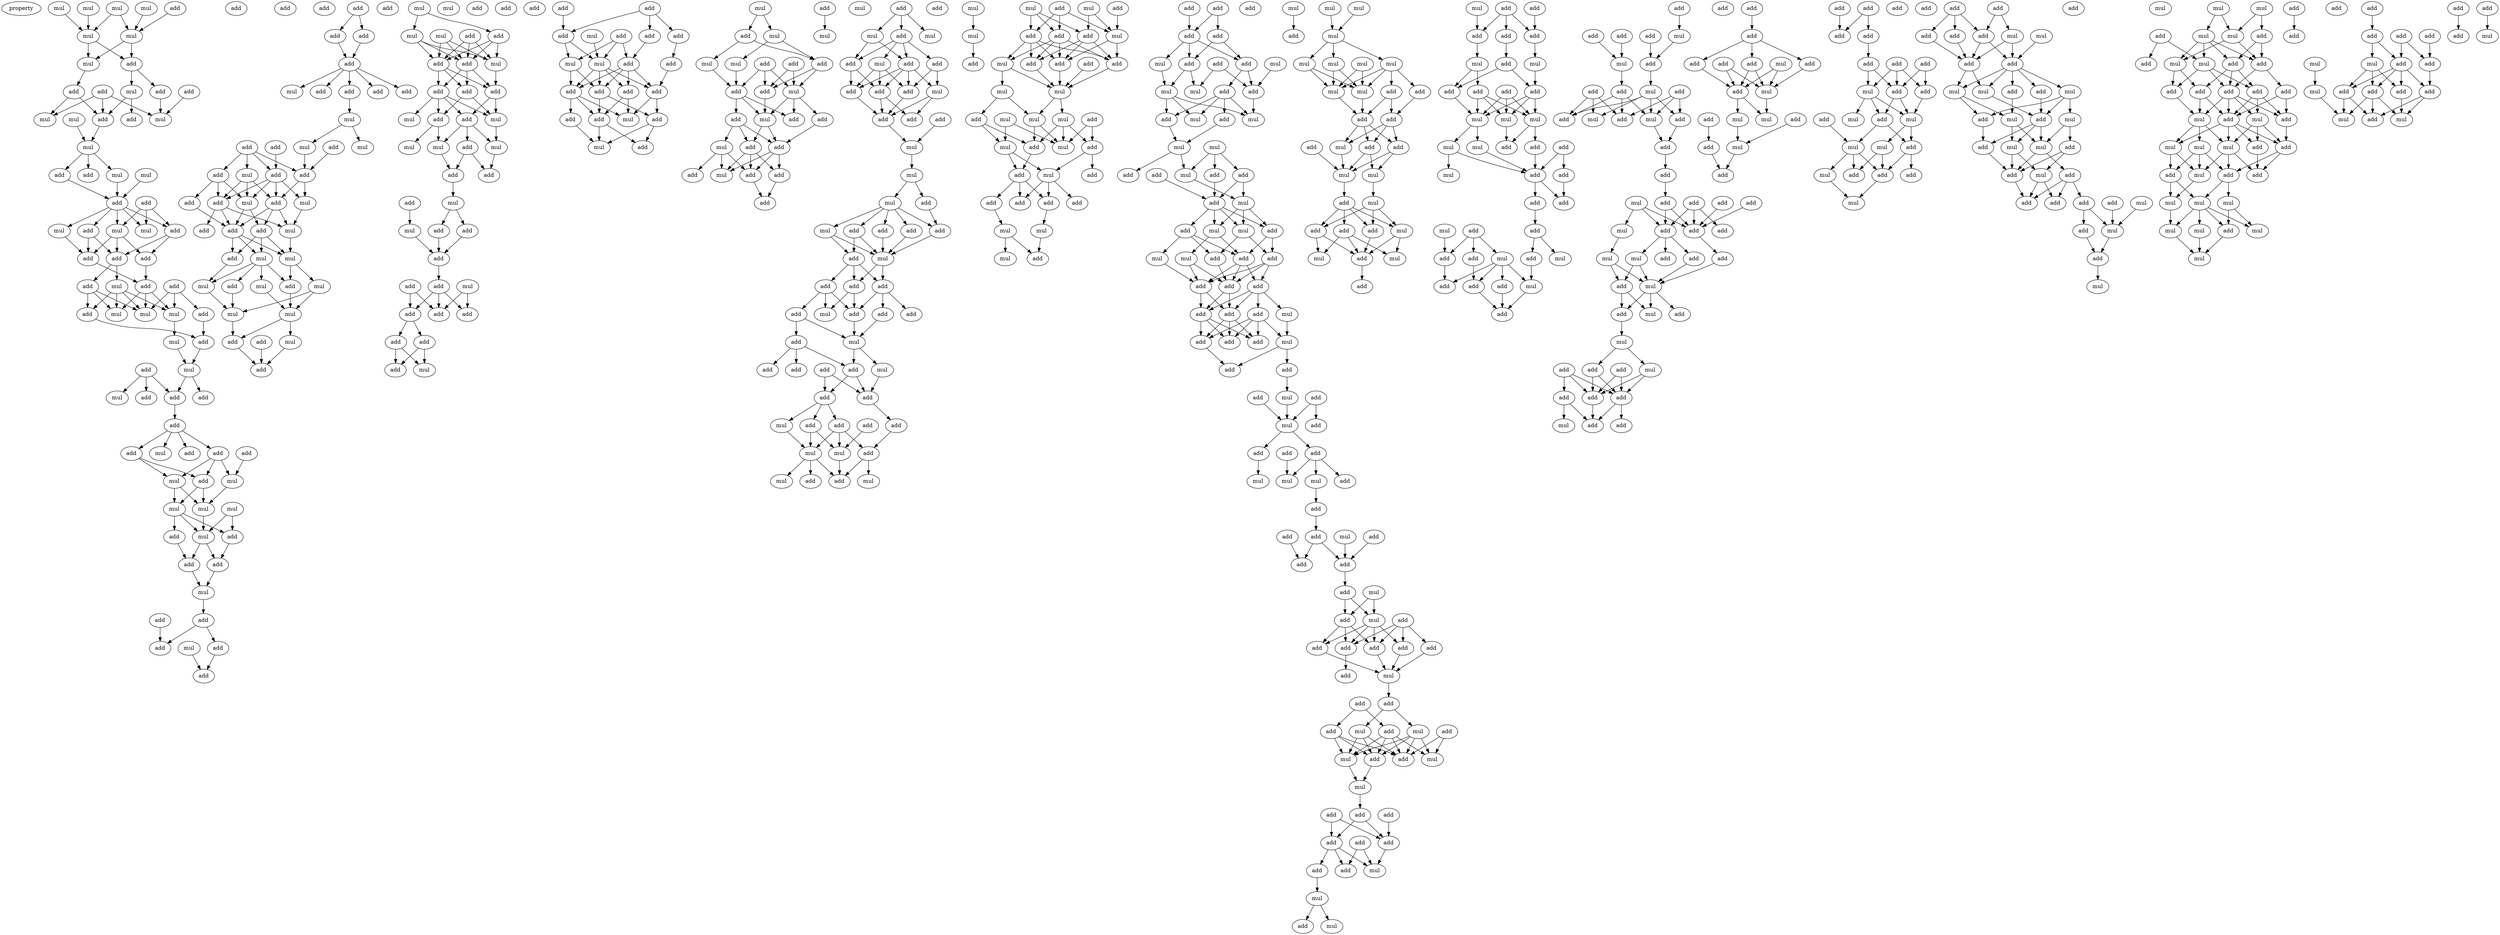 digraph {
    node [fontcolor=black]
    property [mul=2,lf=1.4]
    0 [ label = add ];
    1 [ label = mul ];
    2 [ label = mul ];
    3 [ label = mul ];
    4 [ label = mul ];
    5 [ label = mul ];
    6 [ label = mul ];
    7 [ label = mul ];
    8 [ label = add ];
    9 [ label = add ];
    10 [ label = mul ];
    11 [ label = add ];
    12 [ label = add ];
    13 [ label = add ];
    14 [ label = mul ];
    15 [ label = mul ];
    16 [ label = add ];
    17 [ label = add ];
    18 [ label = mul ];
    19 [ label = mul ];
    20 [ label = add ];
    21 [ label = add ];
    22 [ label = mul ];
    23 [ label = mul ];
    24 [ label = add ];
    25 [ label = add ];
    26 [ label = mul ];
    27 [ label = mul ];
    28 [ label = add ];
    29 [ label = add ];
    30 [ label = mul ];
    31 [ label = add ];
    32 [ label = add ];
    33 [ label = add ];
    34 [ label = add ];
    35 [ label = mul ];
    36 [ label = add ];
    37 [ label = add ];
    38 [ label = add ];
    39 [ label = mul ];
    40 [ label = add ];
    41 [ label = mul ];
    42 [ label = mul ];
    43 [ label = mul ];
    44 [ label = add ];
    45 [ label = add ];
    46 [ label = mul ];
    47 [ label = mul ];
    48 [ label = add ];
    49 [ label = add ];
    50 [ label = add ];
    51 [ label = add ];
    52 [ label = add ];
    53 [ label = mul ];
    54 [ label = add ];
    55 [ label = add ];
    56 [ label = add ];
    57 [ label = add ];
    58 [ label = add ];
    59 [ label = mul ];
    60 [ label = mul ];
    61 [ label = mul ];
    62 [ label = mul ];
    63 [ label = mul ];
    64 [ label = add ];
    65 [ label = mul ];
    66 [ label = add ];
    67 [ label = add ];
    68 [ label = add ];
    69 [ label = add ];
    70 [ label = mul ];
    71 [ label = add ];
    72 [ label = add ];
    73 [ label = add ];
    74 [ label = add ];
    75 [ label = mul ];
    76 [ label = add ];
    77 [ label = add ];
    78 [ label = add ];
    79 [ label = add ];
    80 [ label = add ];
    81 [ label = add ];
    82 [ label = add ];
    83 [ label = mul ];
    84 [ label = add ];
    85 [ label = add ];
    86 [ label = add ];
    87 [ label = add ];
    88 [ label = mul ];
    89 [ label = add ];
    90 [ label = add ];
    91 [ label = mul ];
    92 [ label = mul ];
    93 [ label = add ];
    94 [ label = mul ];
    95 [ label = add ];
    96 [ label = add ];
    97 [ label = add ];
    98 [ label = add ];
    99 [ label = mul ];
    100 [ label = add ];
    101 [ label = mul ];
    102 [ label = add ];
    103 [ label = add ];
    104 [ label = add ];
    105 [ label = mul ];
    106 [ label = add ];
    107 [ label = add ];
    108 [ label = mul ];
    109 [ label = mul ];
    110 [ label = mul ];
    111 [ label = add ];
    112 [ label = mul ];
    113 [ label = mul ];
    114 [ label = add ];
    115 [ label = mul ];
    116 [ label = mul ];
    117 [ label = add ];
    118 [ label = add ];
    119 [ label = mul ];
    120 [ label = add ];
    121 [ label = mul ];
    122 [ label = add ];
    123 [ label = add ];
    124 [ label = mul ];
    125 [ label = mul ];
    126 [ label = mul ];
    127 [ label = add ];
    128 [ label = add ];
    129 [ label = mul ];
    130 [ label = add ];
    131 [ label = add ];
    132 [ label = add ];
    133 [ label = add ];
    134 [ label = mul ];
    135 [ label = mul ];
    136 [ label = add ];
    137 [ label = mul ];
    138 [ label = mul ];
    139 [ label = add ];
    140 [ label = mul ];
    141 [ label = add ];
    142 [ label = add ];
    143 [ label = add ];
    144 [ label = mul ];
    145 [ label = add ];
    146 [ label = mul ];
    147 [ label = add ];
    148 [ label = add ];
    149 [ label = add ];
    150 [ label = add ];
    151 [ label = add ];
    152 [ label = mul ];
    153 [ label = add ];
    154 [ label = add ];
    155 [ label = add ];
    156 [ label = add ];
    157 [ label = add ];
    158 [ label = add ];
    159 [ label = add ];
    160 [ label = add ];
    161 [ label = mul ];
    162 [ label = add ];
    163 [ label = add ];
    164 [ label = mul ];
    165 [ label = add ];
    166 [ label = add ];
    167 [ label = add ];
    168 [ label = add ];
    169 [ label = add ];
    170 [ label = add ];
    171 [ label = mul ];
    172 [ label = mul ];
    173 [ label = add ];
    174 [ label = add ];
    175 [ label = add ];
    176 [ label = add ];
    177 [ label = add ];
    178 [ label = add ];
    179 [ label = add ];
    180 [ label = mul ];
    181 [ label = mul ];
    182 [ label = add ];
    183 [ label = mul ];
    184 [ label = add ];
    185 [ label = mul ];
    186 [ label = add ];
    187 [ label = add ];
    188 [ label = mul ];
    189 [ label = add ];
    190 [ label = mul ];
    191 [ label = add ];
    192 [ label = add ];
    193 [ label = mul ];
    194 [ label = add ];
    195 [ label = add ];
    196 [ label = mul ];
    197 [ label = add ];
    198 [ label = add ];
    199 [ label = mul ];
    200 [ label = add ];
    201 [ label = mul ];
    202 [ label = add ];
    203 [ label = add ];
    204 [ label = add ];
    205 [ label = add ];
    206 [ label = add ];
    207 [ label = mul ];
    208 [ label = mul ];
    209 [ label = add ];
    210 [ label = add ];
    211 [ label = mul ];
    212 [ label = mul ];
    213 [ label = add ];
    214 [ label = mul ];
    215 [ label = add ];
    216 [ label = add ];
    217 [ label = mul ];
    218 [ label = add ];
    219 [ label = add ];
    220 [ label = add ];
    221 [ label = add ];
    222 [ label = add ];
    223 [ label = add ];
    224 [ label = mul ];
    225 [ label = mul ];
    226 [ label = add ];
    227 [ label = add ];
    228 [ label = mul ];
    229 [ label = add ];
    230 [ label = mul ];
    231 [ label = add ];
    232 [ label = add ];
    233 [ label = add ];
    234 [ label = mul ];
    235 [ label = add ];
    236 [ label = add ];
    237 [ label = add ];
    238 [ label = add ];
    239 [ label = mul ];
    240 [ label = add ];
    241 [ label = add ];
    242 [ label = add ];
    243 [ label = add ];
    244 [ label = add ];
    245 [ label = mul ];
    246 [ label = add ];
    247 [ label = add ];
    248 [ label = add ];
    249 [ label = mul ];
    250 [ label = add ];
    251 [ label = add ];
    252 [ label = add ];
    253 [ label = add ];
    254 [ label = mul ];
    255 [ label = add ];
    256 [ label = add ];
    257 [ label = add ];
    258 [ label = add ];
    259 [ label = mul ];
    260 [ label = mul ];
    261 [ label = add ];
    262 [ label = mul ];
    263 [ label = mul ];
    264 [ label = add ];
    265 [ label = mul ];
    266 [ label = mul ];
    267 [ label = add ];
    268 [ label = mul ];
    269 [ label = mul ];
    270 [ label = add ];
    271 [ label = add ];
    272 [ label = add ];
    273 [ label = mul ];
    274 [ label = add ];
    275 [ label = add ];
    276 [ label = add ];
    277 [ label = add ];
    278 [ label = mul ];
    279 [ label = add ];
    280 [ label = add ];
    281 [ label = mul ];
    282 [ label = mul ];
    283 [ label = mul ];
    284 [ label = add ];
    285 [ label = mul ];
    286 [ label = mul ];
    287 [ label = add ];
    288 [ label = mul ];
    289 [ label = add ];
    290 [ label = add ];
    291 [ label = mul ];
    292 [ label = add ];
    293 [ label = mul ];
    294 [ label = add ];
    295 [ label = add ];
    296 [ label = add ];
    297 [ label = add ];
    298 [ label = add ];
    299 [ label = mul ];
    300 [ label = mul ];
    301 [ label = add ];
    302 [ label = add ];
    303 [ label = mul ];
    304 [ label = add ];
    305 [ label = add ];
    306 [ label = add ];
    307 [ label = mul ];
    308 [ label = mul ];
    309 [ label = add ];
    310 [ label = add ];
    311 [ label = add ];
    312 [ label = add ];
    313 [ label = add ];
    314 [ label = mul ];
    315 [ label = mul ];
    316 [ label = mul ];
    317 [ label = add ];
    318 [ label = add ];
    319 [ label = mul ];
    320 [ label = mul ];
    321 [ label = mul ];
    322 [ label = add ];
    323 [ label = add ];
    324 [ label = add ];
    325 [ label = add ];
    326 [ label = mul ];
    327 [ label = add ];
    328 [ label = mul ];
    329 [ label = add ];
    330 [ label = mul ];
    331 [ label = mul ];
    332 [ label = add ];
    333 [ label = mul ];
    334 [ label = add ];
    335 [ label = add ];
    336 [ label = add ];
    337 [ label = mul ];
    338 [ label = add ];
    339 [ label = add ];
    340 [ label = add ];
    341 [ label = add ];
    342 [ label = add ];
    343 [ label = add ];
    344 [ label = mul ];
    345 [ label = mul ];
    346 [ label = add ];
    347 [ label = add ];
    348 [ label = add ];
    349 [ label = add ];
    350 [ label = add ];
    351 [ label = add ];
    352 [ label = mul ];
    353 [ label = add ];
    354 [ label = add ];
    355 [ label = mul ];
    356 [ label = add ];
    357 [ label = add ];
    358 [ label = add ];
    359 [ label = mul ];
    360 [ label = mul ];
    361 [ label = mul ];
    362 [ label = add ];
    363 [ label = add ];
    364 [ label = add ];
    365 [ label = mul ];
    366 [ label = add ];
    367 [ label = add ];
    368 [ label = add ];
    369 [ label = add ];
    370 [ label = add ];
    371 [ label = mul ];
    372 [ label = add ];
    373 [ label = add ];
    374 [ label = mul ];
    375 [ label = add ];
    376 [ label = add ];
    377 [ label = add ];
    378 [ label = add ];
    379 [ label = add ];
    380 [ label = add ];
    381 [ label = mul ];
    382 [ label = add ];
    383 [ label = add ];
    384 [ label = add ];
    385 [ label = add ];
    386 [ label = add ];
    387 [ label = add ];
    388 [ label = mul ];
    389 [ label = mul ];
    390 [ label = mul ];
    391 [ label = mul ];
    392 [ label = add ];
    393 [ label = add ];
    394 [ label = mul ];
    395 [ label = add ];
    396 [ label = add ];
    397 [ label = add ];
    398 [ label = add ];
    399 [ label = add ];
    400 [ label = add ];
    401 [ label = mul ];
    402 [ label = add ];
    403 [ label = add ];
    404 [ label = mul ];
    405 [ label = add ];
    406 [ label = mul ];
    407 [ label = mul ];
    408 [ label = add ];
    409 [ label = mul ];
    410 [ label = mul ];
    411 [ label = mul ];
    412 [ label = mul ];
    413 [ label = mul ];
    414 [ label = mul ];
    415 [ label = mul ];
    416 [ label = mul ];
    417 [ label = mul ];
    418 [ label = add ];
    419 [ label = add ];
    420 [ label = add ];
    421 [ label = add ];
    422 [ label = add ];
    423 [ label = add ];
    424 [ label = add ];
    425 [ label = mul ];
    426 [ label = mul ];
    427 [ label = mul ];
    428 [ label = mul ];
    429 [ label = add ];
    430 [ label = add ];
    431 [ label = mul ];
    432 [ label = add ];
    433 [ label = add ];
    434 [ label = mul ];
    435 [ label = add ];
    436 [ label = mul ];
    437 [ label = add ];
    438 [ label = add ];
    439 [ label = add ];
    440 [ label = mul ];
    441 [ label = add ];
    442 [ label = add ];
    443 [ label = add ];
    444 [ label = mul ];
    445 [ label = mul ];
    446 [ label = add ];
    447 [ label = add ];
    448 [ label = add ];
    449 [ label = add ];
    450 [ label = add ];
    451 [ label = mul ];
    452 [ label = mul ];
    453 [ label = mul ];
    454 [ label = add ];
    455 [ label = add ];
    456 [ label = add ];
    457 [ label = mul ];
    458 [ label = mul ];
    459 [ label = add ];
    460 [ label = mul ];
    461 [ label = add ];
    462 [ label = add ];
    463 [ label = add ];
    464 [ label = add ];
    465 [ label = add ];
    466 [ label = mul ];
    467 [ label = add ];
    468 [ label = add ];
    469 [ label = mul ];
    470 [ label = mul ];
    471 [ label = add ];
    472 [ label = add ];
    473 [ label = add ];
    474 [ label = add ];
    475 [ label = mul ];
    476 [ label = add ];
    477 [ label = add ];
    478 [ label = add ];
    479 [ label = add ];
    480 [ label = add ];
    481 [ label = mul ];
    482 [ label = add ];
    483 [ label = add ];
    484 [ label = mul ];
    485 [ label = add ];
    486 [ label = add ];
    487 [ label = add ];
    488 [ label = mul ];
    489 [ label = add ];
    490 [ label = add ];
    491 [ label = add ];
    492 [ label = mul ];
    493 [ label = mul ];
    494 [ label = add ];
    495 [ label = add ];
    496 [ label = add ];
    497 [ label = add ];
    498 [ label = mul ];
    499 [ label = add ];
    500 [ label = add ];
    501 [ label = add ];
    502 [ label = mul ];
    503 [ label = add ];
    504 [ label = add ];
    505 [ label = add ];
    506 [ label = mul ];
    507 [ label = add ];
    508 [ label = add ];
    509 [ label = mul ];
    510 [ label = mul ];
    511 [ label = add ];
    512 [ label = add ];
    513 [ label = mul ];
    514 [ label = add ];
    515 [ label = mul ];
    516 [ label = add ];
    517 [ label = add ];
    518 [ label = add ];
    519 [ label = mul ];
    520 [ label = add ];
    521 [ label = add ];
    522 [ label = add ];
    523 [ label = add ];
    524 [ label = add ];
    525 [ label = mul ];
    526 [ label = add ];
    527 [ label = add ];
    528 [ label = mul ];
    529 [ label = add ];
    530 [ label = add ];
    531 [ label = add ];
    532 [ label = add ];
    533 [ label = mul ];
    534 [ label = add ];
    535 [ label = mul ];
    536 [ label = mul ];
    537 [ label = add ];
    538 [ label = add ];
    539 [ label = add ];
    540 [ label = mul ];
    541 [ label = add ];
    542 [ label = add ];
    543 [ label = add ];
    544 [ label = add ];
    545 [ label = add ];
    546 [ label = add ];
    547 [ label = add ];
    548 [ label = add ];
    549 [ label = add ];
    550 [ label = mul ];
    551 [ label = add ];
    552 [ label = mul ];
    553 [ label = mul ];
    554 [ label = add ];
    555 [ label = add ];
    556 [ label = add ];
    557 [ label = mul ];
    558 [ label = mul ];
    559 [ label = add ];
    560 [ label = mul ];
    561 [ label = add ];
    562 [ label = add ];
    563 [ label = add ];
    564 [ label = mul ];
    565 [ label = add ];
    566 [ label = add ];
    567 [ label = add ];
    568 [ label = add ];
    569 [ label = mul ];
    570 [ label = mul ];
    571 [ label = add ];
    572 [ label = add ];
    573 [ label = add ];
    574 [ label = add ];
    575 [ label = mul ];
    576 [ label = add ];
    577 [ label = add ];
    578 [ label = mul ];
    579 [ label = mul ];
    580 [ label = add ];
    581 [ label = mul ];
    582 [ label = add ];
    583 [ label = mul ];
    584 [ label = add ];
    585 [ label = add ];
    586 [ label = mul ];
    587 [ label = mul ];
    588 [ label = add ];
    589 [ label = add ];
    590 [ label = mul ];
    591 [ label = add ];
    592 [ label = add ];
    593 [ label = add ];
    594 [ label = add ];
    595 [ label = mul ];
    596 [ label = add ];
    597 [ label = mul ];
    598 [ label = add ];
    599 [ label = mul ];
    600 [ label = add ];
    601 [ label = mul ];
    602 [ label = mul ];
    603 [ label = mul ];
    604 [ label = add ];
    605 [ label = mul ];
    606 [ label = mul ];
    607 [ label = add ];
    608 [ label = mul ];
    609 [ label = add ];
    610 [ label = add ];
    611 [ label = add ];
    612 [ label = mul ];
    613 [ label = add ];
    614 [ label = add ];
    615 [ label = add ];
    616 [ label = add ];
    617 [ label = add ];
    618 [ label = mul ];
    619 [ label = add ];
    620 [ label = add ];
    621 [ label = mul ];
    622 [ label = mul ];
    623 [ label = add ];
    624 [ label = mul ];
    625 [ label = add ];
    626 [ label = mul ];
    627 [ label = mul ];
    628 [ label = add ];
    629 [ label = add ];
    630 [ label = add ];
    631 [ label = mul ];
    632 [ label = mul ];
    633 [ label = mul ];
    634 [ label = add ];
    635 [ label = mul ];
    636 [ label = mul ];
    637 [ label = mul ];
    638 [ label = mul ];
    639 [ label = add ];
    640 [ label = add ];
    641 [ label = add ];
    642 [ label = add ];
    643 [ label = add ];
    644 [ label = add ];
    645 [ label = add ];
    646 [ label = mul ];
    647 [ label = add ];
    648 [ label = add ];
    649 [ label = mul ];
    650 [ label = add ];
    651 [ label = add ];
    652 [ label = mul ];
    653 [ label = add ];
    654 [ label = add ];
    655 [ label = add ];
    656 [ label = mul ];
    657 [ label = add ];
    658 [ label = mul ];
    659 [ label = add ];
    660 [ label = add ];
    661 [ label = mul ];
    0 -> 6 [ name = 0 ];
    1 -> 5 [ name = 1 ];
    1 -> 6 [ name = 2 ];
    2 -> 5 [ name = 3 ];
    3 -> 6 [ name = 4 ];
    4 -> 5 [ name = 5 ];
    5 -> 7 [ name = 6 ];
    5 -> 8 [ name = 7 ];
    6 -> 7 [ name = 8 ];
    6 -> 8 [ name = 9 ];
    7 -> 11 [ name = 10 ];
    8 -> 9 [ name = 11 ];
    8 -> 10 [ name = 12 ];
    9 -> 14 [ name = 13 ];
    10 -> 16 [ name = 14 ];
    10 -> 17 [ name = 15 ];
    11 -> 15 [ name = 16 ];
    11 -> 17 [ name = 17 ];
    12 -> 14 [ name = 18 ];
    12 -> 15 [ name = 19 ];
    12 -> 17 [ name = 20 ];
    13 -> 14 [ name = 21 ];
    17 -> 19 [ name = 22 ];
    18 -> 19 [ name = 23 ];
    19 -> 20 [ name = 24 ];
    19 -> 21 [ name = 25 ];
    19 -> 23 [ name = 26 ];
    21 -> 24 [ name = 27 ];
    22 -> 24 [ name = 28 ];
    23 -> 24 [ name = 29 ];
    24 -> 26 [ name = 30 ];
    24 -> 27 [ name = 31 ];
    24 -> 28 [ name = 32 ];
    24 -> 29 [ name = 33 ];
    24 -> 30 [ name = 34 ];
    25 -> 26 [ name = 35 ];
    25 -> 27 [ name = 36 ];
    25 -> 28 [ name = 37 ];
    27 -> 31 [ name = 38 ];
    27 -> 32 [ name = 39 ];
    27 -> 33 [ name = 40 ];
    28 -> 31 [ name = 41 ];
    28 -> 32 [ name = 42 ];
    29 -> 32 [ name = 43 ];
    29 -> 33 [ name = 44 ];
    30 -> 33 [ name = 45 ];
    31 -> 34 [ name = 46 ];
    32 -> 35 [ name = 47 ];
    32 -> 36 [ name = 48 ];
    33 -> 34 [ name = 49 ];
    34 -> 39 [ name = 50 ];
    34 -> 41 [ name = 51 ];
    34 -> 42 [ name = 52 ];
    35 -> 39 [ name = 53 ];
    35 -> 40 [ name = 54 ];
    35 -> 41 [ name = 55 ];
    35 -> 42 [ name = 56 ];
    36 -> 39 [ name = 57 ];
    36 -> 40 [ name = 58 ];
    36 -> 41 [ name = 59 ];
    37 -> 38 [ name = 60 ];
    37 -> 41 [ name = 61 ];
    37 -> 42 [ name = 62 ];
    38 -> 44 [ name = 63 ];
    40 -> 44 [ name = 64 ];
    42 -> 43 [ name = 65 ];
    43 -> 46 [ name = 66 ];
    44 -> 46 [ name = 67 ];
    45 -> 47 [ name = 68 ];
    45 -> 48 [ name = 69 ];
    45 -> 51 [ name = 70 ];
    46 -> 48 [ name = 71 ];
    46 -> 50 [ name = 72 ];
    48 -> 52 [ name = 73 ];
    52 -> 53 [ name = 74 ];
    52 -> 54 [ name = 75 ];
    52 -> 56 [ name = 76 ];
    52 -> 57 [ name = 77 ];
    55 -> 60 [ name = 78 ];
    56 -> 58 [ name = 79 ];
    56 -> 59 [ name = 80 ];
    56 -> 60 [ name = 81 ];
    57 -> 58 [ name = 82 ];
    57 -> 59 [ name = 83 ];
    58 -> 62 [ name = 84 ];
    58 -> 63 [ name = 85 ];
    59 -> 62 [ name = 86 ];
    59 -> 63 [ name = 87 ];
    60 -> 62 [ name = 88 ];
    61 -> 64 [ name = 89 ];
    61 -> 65 [ name = 90 ];
    62 -> 65 [ name = 91 ];
    63 -> 64 [ name = 92 ];
    63 -> 65 [ name = 93 ];
    63 -> 66 [ name = 94 ];
    64 -> 69 [ name = 95 ];
    65 -> 67 [ name = 96 ];
    65 -> 69 [ name = 97 ];
    66 -> 67 [ name = 98 ];
    67 -> 70 [ name = 99 ];
    69 -> 70 [ name = 100 ];
    70 -> 72 [ name = 101 ];
    71 -> 73 [ name = 102 ];
    72 -> 73 [ name = 103 ];
    72 -> 74 [ name = 104 ];
    74 -> 77 [ name = 105 ];
    75 -> 77 [ name = 106 ];
    78 -> 79 [ name = 107 ];
    78 -> 80 [ name = 108 ];
    79 -> 82 [ name = 109 ];
    80 -> 82 [ name = 110 ];
    82 -> 83 [ name = 111 ];
    82 -> 84 [ name = 112 ];
    82 -> 85 [ name = 113 ];
    82 -> 86 [ name = 114 ];
    82 -> 87 [ name = 115 ];
    85 -> 88 [ name = 116 ];
    88 -> 91 [ name = 117 ];
    88 -> 92 [ name = 118 ];
    89 -> 97 [ name = 119 ];
    90 -> 94 [ name = 120 ];
    90 -> 95 [ name = 121 ];
    90 -> 96 [ name = 122 ];
    90 -> 97 [ name = 123 ];
    91 -> 96 [ name = 124 ];
    93 -> 96 [ name = 125 ];
    94 -> 98 [ name = 126 ];
    94 -> 101 [ name = 127 ];
    94 -> 102 [ name = 128 ];
    95 -> 100 [ name = 129 ];
    95 -> 101 [ name = 130 ];
    95 -> 102 [ name = 131 ];
    96 -> 98 [ name = 132 ];
    96 -> 99 [ name = 133 ];
    97 -> 98 [ name = 134 ];
    97 -> 99 [ name = 135 ];
    97 -> 101 [ name = 136 ];
    97 -> 102 [ name = 137 ];
    98 -> 104 [ name = 138 ];
    98 -> 105 [ name = 139 ];
    98 -> 106 [ name = 140 ];
    99 -> 105 [ name = 141 ];
    100 -> 104 [ name = 142 ];
    101 -> 104 [ name = 143 ];
    101 -> 106 [ name = 144 ];
    102 -> 103 [ name = 145 ];
    102 -> 104 [ name = 146 ];
    102 -> 105 [ name = 147 ];
    104 -> 107 [ name = 148 ];
    104 -> 108 [ name = 149 ];
    104 -> 109 [ name = 150 ];
    105 -> 108 [ name = 151 ];
    106 -> 107 [ name = 152 ];
    106 -> 108 [ name = 153 ];
    106 -> 109 [ name = 154 ];
    107 -> 110 [ name = 155 ];
    108 -> 113 [ name = 156 ];
    108 -> 114 [ name = 157 ];
    109 -> 110 [ name = 158 ];
    109 -> 111 [ name = 159 ];
    109 -> 112 [ name = 160 ];
    109 -> 114 [ name = 161 ];
    110 -> 116 [ name = 162 ];
    111 -> 116 [ name = 163 ];
    112 -> 115 [ name = 164 ];
    113 -> 115 [ name = 165 ];
    113 -> 116 [ name = 166 ];
    114 -> 115 [ name = 167 ];
    115 -> 117 [ name = 168 ];
    115 -> 119 [ name = 169 ];
    116 -> 117 [ name = 170 ];
    117 -> 120 [ name = 171 ];
    118 -> 120 [ name = 172 ];
    119 -> 120 [ name = 173 ];
    121 -> 123 [ name = 174 ];
    121 -> 125 [ name = 175 ];
    122 -> 127 [ name = 176 ];
    122 -> 128 [ name = 177 ];
    122 -> 129 [ name = 178 ];
    123 -> 127 [ name = 179 ];
    123 -> 128 [ name = 180 ];
    123 -> 129 [ name = 181 ];
    125 -> 127 [ name = 182 ];
    125 -> 128 [ name = 183 ];
    125 -> 129 [ name = 184 ];
    126 -> 127 [ name = 185 ];
    126 -> 128 [ name = 186 ];
    126 -> 129 [ name = 187 ];
    127 -> 130 [ name = 188 ];
    127 -> 131 [ name = 189 ];
    127 -> 132 [ name = 190 ];
    128 -> 130 [ name = 191 ];
    128 -> 131 [ name = 192 ];
    128 -> 132 [ name = 193 ];
    129 -> 132 [ name = 194 ];
    130 -> 133 [ name = 195 ];
    130 -> 134 [ name = 196 ];
    130 -> 135 [ name = 197 ];
    130 -> 136 [ name = 198 ];
    131 -> 133 [ name = 199 ];
    131 -> 135 [ name = 200 ];
    132 -> 135 [ name = 201 ];
    132 -> 136 [ name = 202 ];
    133 -> 137 [ name = 203 ];
    133 -> 138 [ name = 204 ];
    135 -> 140 [ name = 205 ];
    136 -> 137 [ name = 206 ];
    136 -> 139 [ name = 207 ];
    136 -> 140 [ name = 208 ];
    137 -> 142 [ name = 209 ];
    139 -> 141 [ name = 210 ];
    139 -> 142 [ name = 211 ];
    140 -> 141 [ name = 212 ];
    142 -> 144 [ name = 213 ];
    143 -> 146 [ name = 214 ];
    144 -> 147 [ name = 215 ];
    144 -> 148 [ name = 216 ];
    146 -> 149 [ name = 217 ];
    147 -> 149 [ name = 218 ];
    148 -> 149 [ name = 219 ];
    149 -> 153 [ name = 220 ];
    151 -> 154 [ name = 221 ];
    151 -> 155 [ name = 222 ];
    152 -> 154 [ name = 223 ];
    152 -> 156 [ name = 224 ];
    153 -> 154 [ name = 225 ];
    153 -> 155 [ name = 226 ];
    153 -> 156 [ name = 227 ];
    155 -> 157 [ name = 228 ];
    155 -> 158 [ name = 229 ];
    157 -> 159 [ name = 230 ];
    157 -> 161 [ name = 231 ];
    158 -> 159 [ name = 232 ];
    158 -> 161 [ name = 233 ];
    162 -> 168 [ name = 234 ];
    163 -> 165 [ name = 235 ];
    163 -> 167 [ name = 236 ];
    163 -> 168 [ name = 237 ];
    164 -> 172 [ name = 238 ];
    165 -> 170 [ name = 239 ];
    166 -> 170 [ name = 240 ];
    166 -> 171 [ name = 241 ];
    166 -> 172 [ name = 242 ];
    167 -> 169 [ name = 243 ];
    168 -> 171 [ name = 244 ];
    168 -> 172 [ name = 245 ];
    169 -> 174 [ name = 246 ];
    170 -> 173 [ name = 247 ];
    170 -> 174 [ name = 248 ];
    170 -> 175 [ name = 249 ];
    170 -> 176 [ name = 250 ];
    171 -> 173 [ name = 251 ];
    171 -> 175 [ name = 252 ];
    172 -> 173 [ name = 253 ];
    172 -> 174 [ name = 254 ];
    172 -> 175 [ name = 255 ];
    172 -> 176 [ name = 256 ];
    173 -> 178 [ name = 257 ];
    173 -> 179 [ name = 258 ];
    174 -> 178 [ name = 259 ];
    174 -> 180 [ name = 260 ];
    175 -> 177 [ name = 261 ];
    175 -> 179 [ name = 262 ];
    175 -> 180 [ name = 263 ];
    176 -> 179 [ name = 264 ];
    176 -> 180 [ name = 265 ];
    177 -> 181 [ name = 266 ];
    178 -> 181 [ name = 267 ];
    178 -> 182 [ name = 268 ];
    179 -> 181 [ name = 269 ];
    179 -> 182 [ name = 270 ];
    183 -> 184 [ name = 271 ];
    183 -> 185 [ name = 272 ];
    184 -> 187 [ name = 273 ];
    184 -> 190 [ name = 274 ];
    185 -> 187 [ name = 275 ];
    185 -> 188 [ name = 276 ];
    186 -> 191 [ name = 277 ];
    186 -> 192 [ name = 278 ];
    186 -> 193 [ name = 279 ];
    187 -> 191 [ name = 280 ];
    187 -> 193 [ name = 281 ];
    188 -> 192 [ name = 282 ];
    189 -> 191 [ name = 283 ];
    189 -> 193 [ name = 284 ];
    190 -> 192 [ name = 285 ];
    191 -> 196 [ name = 286 ];
    192 -> 194 [ name = 287 ];
    192 -> 196 [ name = 288 ];
    192 -> 197 [ name = 289 ];
    193 -> 195 [ name = 290 ];
    193 -> 196 [ name = 291 ];
    193 -> 197 [ name = 292 ];
    194 -> 198 [ name = 293 ];
    194 -> 199 [ name = 294 ];
    194 -> 200 [ name = 295 ];
    195 -> 200 [ name = 296 ];
    196 -> 198 [ name = 297 ];
    196 -> 200 [ name = 298 ];
    198 -> 201 [ name = 299 ];
    198 -> 202 [ name = 300 ];
    198 -> 203 [ name = 301 ];
    199 -> 201 [ name = 302 ];
    199 -> 203 [ name = 303 ];
    199 -> 204 [ name = 304 ];
    200 -> 201 [ name = 305 ];
    200 -> 202 [ name = 306 ];
    200 -> 203 [ name = 307 ];
    202 -> 205 [ name = 308 ];
    203 -> 205 [ name = 309 ];
    206 -> 208 [ name = 310 ];
    209 -> 210 [ name = 311 ];
    209 -> 211 [ name = 312 ];
    209 -> 212 [ name = 313 ];
    210 -> 213 [ name = 314 ];
    210 -> 214 [ name = 315 ];
    210 -> 215 [ name = 316 ];
    210 -> 216 [ name = 317 ];
    211 -> 215 [ name = 318 ];
    211 -> 216 [ name = 319 ];
    213 -> 217 [ name = 320 ];
    213 -> 220 [ name = 321 ];
    214 -> 218 [ name = 322 ];
    214 -> 219 [ name = 323 ];
    214 -> 220 [ name = 324 ];
    215 -> 217 [ name = 325 ];
    215 -> 218 [ name = 326 ];
    215 -> 219 [ name = 327 ];
    215 -> 220 [ name = 328 ];
    216 -> 218 [ name = 329 ];
    216 -> 219 [ name = 330 ];
    217 -> 221 [ name = 331 ];
    217 -> 222 [ name = 332 ];
    218 -> 221 [ name = 333 ];
    219 -> 221 [ name = 334 ];
    219 -> 222 [ name = 335 ];
    220 -> 221 [ name = 336 ];
    221 -> 224 [ name = 337 ];
    223 -> 224 [ name = 338 ];
    224 -> 225 [ name = 339 ];
    225 -> 226 [ name = 340 ];
    225 -> 228 [ name = 341 ];
    226 -> 229 [ name = 342 ];
    228 -> 229 [ name = 343 ];
    228 -> 230 [ name = 344 ];
    228 -> 231 [ name = 345 ];
    228 -> 232 [ name = 346 ];
    228 -> 233 [ name = 347 ];
    229 -> 234 [ name = 348 ];
    230 -> 234 [ name = 349 ];
    230 -> 235 [ name = 350 ];
    231 -> 234 [ name = 351 ];
    231 -> 235 [ name = 352 ];
    232 -> 234 [ name = 353 ];
    233 -> 234 [ name = 354 ];
    234 -> 236 [ name = 355 ];
    234 -> 238 [ name = 356 ];
    235 -> 236 [ name = 357 ];
    235 -> 237 [ name = 358 ];
    235 -> 238 [ name = 359 ];
    236 -> 240 [ name = 360 ];
    236 -> 241 [ name = 361 ];
    236 -> 242 [ name = 362 ];
    237 -> 239 [ name = 363 ];
    237 -> 242 [ name = 364 ];
    237 -> 243 [ name = 365 ];
    238 -> 239 [ name = 366 ];
    238 -> 242 [ name = 367 ];
    240 -> 245 [ name = 368 ];
    242 -> 245 [ name = 369 ];
    243 -> 244 [ name = 370 ];
    243 -> 245 [ name = 371 ];
    244 -> 246 [ name = 372 ];
    244 -> 247 [ name = 373 ];
    244 -> 248 [ name = 374 ];
    245 -> 248 [ name = 375 ];
    245 -> 249 [ name = 376 ];
    248 -> 251 [ name = 377 ];
    248 -> 252 [ name = 378 ];
    249 -> 252 [ name = 379 ];
    250 -> 251 [ name = 380 ];
    250 -> 252 [ name = 381 ];
    251 -> 253 [ name = 382 ];
    251 -> 254 [ name = 383 ];
    251 -> 256 [ name = 384 ];
    252 -> 257 [ name = 385 ];
    253 -> 258 [ name = 386 ];
    253 -> 259 [ name = 387 ];
    253 -> 260 [ name = 388 ];
    254 -> 260 [ name = 389 ];
    255 -> 259 [ name = 390 ];
    256 -> 259 [ name = 391 ];
    256 -> 260 [ name = 392 ];
    257 -> 258 [ name = 393 ];
    258 -> 261 [ name = 394 ];
    258 -> 265 [ name = 395 ];
    259 -> 261 [ name = 396 ];
    260 -> 261 [ name = 397 ];
    260 -> 263 [ name = 398 ];
    260 -> 264 [ name = 399 ];
    262 -> 266 [ name = 400 ];
    266 -> 271 [ name = 401 ];
    267 -> 273 [ name = 402 ];
    268 -> 272 [ name = 403 ];
    268 -> 274 [ name = 404 ];
    268 -> 275 [ name = 405 ];
    269 -> 272 [ name = 406 ];
    269 -> 273 [ name = 407 ];
    270 -> 273 [ name = 408 ];
    270 -> 274 [ name = 409 ];
    270 -> 275 [ name = 410 ];
    272 -> 277 [ name = 411 ];
    272 -> 279 [ name = 412 ];
    272 -> 280 [ name = 413 ];
    273 -> 277 [ name = 414 ];
    273 -> 280 [ name = 415 ];
    274 -> 277 [ name = 416 ];
    274 -> 278 [ name = 417 ];
    274 -> 279 [ name = 418 ];
    274 -> 280 [ name = 419 ];
    275 -> 277 [ name = 420 ];
    275 -> 278 [ name = 421 ];
    275 -> 279 [ name = 422 ];
    275 -> 280 [ name = 423 ];
    276 -> 282 [ name = 424 ];
    277 -> 282 [ name = 425 ];
    278 -> 281 [ name = 426 ];
    278 -> 282 [ name = 427 ];
    279 -> 282 [ name = 428 ];
    280 -> 282 [ name = 429 ];
    281 -> 283 [ name = 430 ];
    281 -> 284 [ name = 431 ];
    282 -> 283 [ name = 432 ];
    282 -> 285 [ name = 433 ];
    283 -> 290 [ name = 434 ];
    283 -> 291 [ name = 435 ];
    284 -> 288 [ name = 436 ];
    284 -> 290 [ name = 437 ];
    285 -> 289 [ name = 438 ];
    285 -> 290 [ name = 439 ];
    285 -> 291 [ name = 440 ];
    286 -> 288 [ name = 441 ];
    286 -> 291 [ name = 442 ];
    287 -> 289 [ name = 443 ];
    287 -> 291 [ name = 444 ];
    288 -> 292 [ name = 445 ];
    288 -> 293 [ name = 446 ];
    289 -> 293 [ name = 447 ];
    289 -> 294 [ name = 448 ];
    290 -> 292 [ name = 449 ];
    292 -> 295 [ name = 450 ];
    292 -> 296 [ name = 451 ];
    292 -> 298 [ name = 452 ];
    293 -> 296 [ name = 453 ];
    293 -> 297 [ name = 454 ];
    293 -> 298 [ name = 455 ];
    295 -> 300 [ name = 456 ];
    296 -> 299 [ name = 457 ];
    299 -> 304 [ name = 458 ];
    300 -> 303 [ name = 459 ];
    300 -> 304 [ name = 460 ];
    301 -> 305 [ name = 461 ];
    302 -> 305 [ name = 462 ];
    302 -> 306 [ name = 463 ];
    305 -> 307 [ name = 464 ];
    305 -> 310 [ name = 465 ];
    305 -> 311 [ name = 466 ];
    306 -> 310 [ name = 467 ];
    306 -> 311 [ name = 468 ];
    307 -> 314 [ name = 469 ];
    308 -> 313 [ name = 470 ];
    309 -> 313 [ name = 471 ];
    309 -> 315 [ name = 472 ];
    310 -> 312 [ name = 473 ];
    310 -> 313 [ name = 474 ];
    311 -> 314 [ name = 475 ];
    311 -> 315 [ name = 476 ];
    312 -> 316 [ name = 477 ];
    312 -> 317 [ name = 478 ];
    312 -> 318 [ name = 479 ];
    312 -> 319 [ name = 480 ];
    313 -> 316 [ name = 481 ];
    314 -> 316 [ name = 482 ];
    314 -> 317 [ name = 483 ];
    314 -> 319 [ name = 484 ];
    317 -> 320 [ name = 485 ];
    318 -> 320 [ name = 486 ];
    320 -> 322 [ name = 487 ];
    320 -> 326 [ name = 488 ];
    321 -> 323 [ name = 489 ];
    321 -> 324 [ name = 490 ];
    321 -> 326 [ name = 491 ];
    323 -> 327 [ name = 492 ];
    324 -> 327 [ name = 493 ];
    324 -> 328 [ name = 494 ];
    325 -> 327 [ name = 495 ];
    326 -> 328 [ name = 496 ];
    327 -> 329 [ name = 497 ];
    327 -> 330 [ name = 498 ];
    327 -> 331 [ name = 499 ];
    327 -> 332 [ name = 500 ];
    328 -> 329 [ name = 501 ];
    328 -> 330 [ name = 502 ];
    328 -> 331 [ name = 503 ];
    329 -> 335 [ name = 504 ];
    329 -> 336 [ name = 505 ];
    330 -> 333 [ name = 506 ];
    330 -> 335 [ name = 507 ];
    331 -> 334 [ name = 508 ];
    331 -> 336 [ name = 509 ];
    332 -> 334 [ name = 510 ];
    332 -> 335 [ name = 511 ];
    332 -> 337 [ name = 512 ];
    333 -> 338 [ name = 513 ];
    333 -> 339 [ name = 514 ];
    334 -> 338 [ name = 515 ];
    335 -> 338 [ name = 516 ];
    335 -> 339 [ name = 517 ];
    335 -> 340 [ name = 518 ];
    336 -> 338 [ name = 519 ];
    336 -> 339 [ name = 520 ];
    336 -> 340 [ name = 521 ];
    337 -> 339 [ name = 522 ];
    338 -> 341 [ name = 523 ];
    338 -> 343 [ name = 524 ];
    339 -> 341 [ name = 525 ];
    339 -> 343 [ name = 526 ];
    340 -> 341 [ name = 527 ];
    340 -> 342 [ name = 528 ];
    340 -> 343 [ name = 529 ];
    340 -> 344 [ name = 530 ];
    341 -> 346 [ name = 531 ];
    341 -> 347 [ name = 532 ];
    341 -> 348 [ name = 533 ];
    342 -> 345 [ name = 534 ];
    342 -> 346 [ name = 535 ];
    342 -> 347 [ name = 536 ];
    342 -> 348 [ name = 537 ];
    343 -> 346 [ name = 538 ];
    343 -> 347 [ name = 539 ];
    343 -> 348 [ name = 540 ];
    344 -> 345 [ name = 541 ];
    345 -> 349 [ name = 542 ];
    345 -> 350 [ name = 543 ];
    347 -> 350 [ name = 544 ];
    349 -> 352 [ name = 545 ];
    351 -> 354 [ name = 546 ];
    351 -> 355 [ name = 547 ];
    352 -> 355 [ name = 548 ];
    353 -> 355 [ name = 549 ];
    355 -> 356 [ name = 550 ];
    355 -> 358 [ name = 551 ];
    356 -> 359 [ name = 552 ];
    356 -> 361 [ name = 553 ];
    356 -> 362 [ name = 554 ];
    357 -> 361 [ name = 555 ];
    358 -> 360 [ name = 556 ];
    359 -> 363 [ name = 557 ];
    363 -> 368 [ name = 558 ];
    365 -> 370 [ name = 559 ];
    366 -> 370 [ name = 560 ];
    367 -> 369 [ name = 561 ];
    368 -> 369 [ name = 562 ];
    368 -> 370 [ name = 563 ];
    370 -> 372 [ name = 564 ];
    371 -> 373 [ name = 565 ];
    371 -> 374 [ name = 566 ];
    372 -> 373 [ name = 567 ];
    372 -> 374 [ name = 568 ];
    373 -> 376 [ name = 569 ];
    373 -> 378 [ name = 570 ];
    373 -> 379 [ name = 571 ];
    374 -> 376 [ name = 572 ];
    374 -> 377 [ name = 573 ];
    374 -> 378 [ name = 574 ];
    374 -> 379 [ name = 575 ];
    375 -> 376 [ name = 576 ];
    375 -> 377 [ name = 577 ];
    375 -> 378 [ name = 578 ];
    375 -> 380 [ name = 579 ];
    376 -> 382 [ name = 580 ];
    377 -> 381 [ name = 581 ];
    378 -> 381 [ name = 582 ];
    379 -> 381 [ name = 583 ];
    380 -> 381 [ name = 584 ];
    381 -> 383 [ name = 585 ];
    383 -> 388 [ name = 586 ];
    383 -> 389 [ name = 587 ];
    384 -> 386 [ name = 588 ];
    384 -> 387 [ name = 589 ];
    385 -> 391 [ name = 590 ];
    385 -> 393 [ name = 591 ];
    386 -> 390 [ name = 592 ];
    386 -> 392 [ name = 593 ];
    386 -> 393 [ name = 594 ];
    387 -> 390 [ name = 595 ];
    387 -> 391 [ name = 596 ];
    387 -> 392 [ name = 597 ];
    387 -> 393 [ name = 598 ];
    388 -> 390 [ name = 599 ];
    388 -> 392 [ name = 600 ];
    388 -> 393 [ name = 601 ];
    389 -> 390 [ name = 602 ];
    389 -> 391 [ name = 603 ];
    389 -> 392 [ name = 604 ];
    389 -> 393 [ name = 605 ];
    390 -> 394 [ name = 606 ];
    392 -> 394 [ name = 607 ];
    394 -> 397 [ name = 608 ];
    395 -> 400 [ name = 609 ];
    396 -> 399 [ name = 610 ];
    396 -> 400 [ name = 611 ];
    397 -> 399 [ name = 612 ];
    397 -> 400 [ name = 613 ];
    398 -> 401 [ name = 614 ];
    398 -> 403 [ name = 615 ];
    399 -> 401 [ name = 616 ];
    399 -> 402 [ name = 617 ];
    399 -> 403 [ name = 618 ];
    400 -> 401 [ name = 619 ];
    402 -> 404 [ name = 620 ];
    404 -> 405 [ name = 621 ];
    404 -> 406 [ name = 622 ];
    407 -> 408 [ name = 623 ];
    409 -> 411 [ name = 624 ];
    410 -> 411 [ name = 625 ];
    411 -> 412 [ name = 626 ];
    411 -> 414 [ name = 627 ];
    411 -> 415 [ name = 628 ];
    412 -> 416 [ name = 629 ];
    412 -> 417 [ name = 630 ];
    413 -> 416 [ name = 631 ];
    413 -> 417 [ name = 632 ];
    414 -> 416 [ name = 633 ];
    414 -> 417 [ name = 634 ];
    414 -> 418 [ name = 635 ];
    414 -> 419 [ name = 636 ];
    415 -> 416 [ name = 637 ];
    415 -> 417 [ name = 638 ];
    416 -> 421 [ name = 639 ];
    417 -> 421 [ name = 640 ];
    418 -> 420 [ name = 641 ];
    418 -> 421 [ name = 642 ];
    419 -> 420 [ name = 643 ];
    420 -> 422 [ name = 644 ];
    420 -> 424 [ name = 645 ];
    420 -> 425 [ name = 646 ];
    421 -> 422 [ name = 647 ];
    421 -> 424 [ name = 648 ];
    421 -> 425 [ name = 649 ];
    422 -> 426 [ name = 650 ];
    422 -> 427 [ name = 651 ];
    423 -> 426 [ name = 652 ];
    424 -> 426 [ name = 653 ];
    424 -> 427 [ name = 654 ];
    425 -> 426 [ name = 655 ];
    426 -> 429 [ name = 656 ];
    427 -> 428 [ name = 657 ];
    428 -> 431 [ name = 658 ];
    428 -> 432 [ name = 659 ];
    428 -> 433 [ name = 660 ];
    429 -> 430 [ name = 661 ];
    429 -> 431 [ name = 662 ];
    429 -> 432 [ name = 663 ];
    429 -> 433 [ name = 664 ];
    430 -> 434 [ name = 665 ];
    430 -> 435 [ name = 666 ];
    430 -> 436 [ name = 667 ];
    431 -> 434 [ name = 668 ];
    431 -> 435 [ name = 669 ];
    432 -> 435 [ name = 670 ];
    433 -> 435 [ name = 671 ];
    433 -> 436 [ name = 672 ];
    435 -> 437 [ name = 673 ];
    438 -> 443 [ name = 674 ];
    439 -> 441 [ name = 675 ];
    439 -> 442 [ name = 676 ];
    439 -> 443 [ name = 677 ];
    440 -> 442 [ name = 678 ];
    441 -> 446 [ name = 679 ];
    442 -> 445 [ name = 680 ];
    443 -> 444 [ name = 681 ];
    444 -> 449 [ name = 682 ];
    445 -> 447 [ name = 683 ];
    445 -> 448 [ name = 684 ];
    446 -> 448 [ name = 685 ];
    446 -> 449 [ name = 686 ];
    447 -> 451 [ name = 687 ];
    447 -> 452 [ name = 688 ];
    447 -> 453 [ name = 689 ];
    448 -> 451 [ name = 690 ];
    449 -> 451 [ name = 691 ];
    449 -> 452 [ name = 692 ];
    449 -> 453 [ name = 693 ];
    450 -> 451 [ name = 694 ];
    450 -> 452 [ name = 695 ];
    450 -> 453 [ name = 696 ];
    451 -> 457 [ name = 697 ];
    451 -> 458 [ name = 698 ];
    452 -> 454 [ name = 699 ];
    453 -> 454 [ name = 700 ];
    453 -> 456 [ name = 701 ];
    455 -> 459 [ name = 702 ];
    455 -> 461 [ name = 703 ];
    456 -> 459 [ name = 704 ];
    457 -> 459 [ name = 705 ];
    458 -> 459 [ name = 706 ];
    458 -> 460 [ name = 707 ];
    459 -> 462 [ name = 708 ];
    459 -> 463 [ name = 709 ];
    461 -> 463 [ name = 710 ];
    462 -> 464 [ name = 711 ];
    464 -> 468 [ name = 712 ];
    464 -> 470 [ name = 713 ];
    465 -> 467 [ name = 714 ];
    465 -> 469 [ name = 715 ];
    465 -> 471 [ name = 716 ];
    466 -> 467 [ name = 717 ];
    467 -> 472 [ name = 718 ];
    468 -> 475 [ name = 719 ];
    469 -> 472 [ name = 720 ];
    469 -> 473 [ name = 721 ];
    469 -> 474 [ name = 722 ];
    469 -> 475 [ name = 723 ];
    471 -> 473 [ name = 724 ];
    473 -> 476 [ name = 725 ];
    474 -> 476 [ name = 726 ];
    475 -> 476 [ name = 727 ];
    477 -> 481 [ name = 728 ];
    478 -> 484 [ name = 729 ];
    480 -> 483 [ name = 730 ];
    481 -> 483 [ name = 731 ];
    482 -> 484 [ name = 732 ];
    483 -> 488 [ name = 733 ];
    484 -> 485 [ name = 734 ];
    485 -> 489 [ name = 735 ];
    485 -> 490 [ name = 736 ];
    485 -> 493 [ name = 737 ];
    486 -> 490 [ name = 738 ];
    486 -> 491 [ name = 739 ];
    486 -> 493 [ name = 740 ];
    487 -> 489 [ name = 741 ];
    487 -> 490 [ name = 742 ];
    487 -> 492 [ name = 743 ];
    488 -> 489 [ name = 744 ];
    488 -> 491 [ name = 745 ];
    488 -> 492 [ name = 746 ];
    488 -> 493 [ name = 747 ];
    491 -> 494 [ name = 748 ];
    493 -> 494 [ name = 749 ];
    494 -> 495 [ name = 750 ];
    495 -> 497 [ name = 751 ];
    496 -> 504 [ name = 752 ];
    497 -> 501 [ name = 753 ];
    497 -> 504 [ name = 754 ];
    498 -> 501 [ name = 755 ];
    498 -> 502 [ name = 756 ];
    498 -> 504 [ name = 757 ];
    499 -> 504 [ name = 758 ];
    500 -> 501 [ name = 759 ];
    500 -> 503 [ name = 760 ];
    500 -> 504 [ name = 761 ];
    501 -> 505 [ name = 762 ];
    501 -> 508 [ name = 763 ];
    501 -> 509 [ name = 764 ];
    502 -> 506 [ name = 765 ];
    504 -> 507 [ name = 766 ];
    505 -> 510 [ name = 767 ];
    506 -> 510 [ name = 768 ];
    506 -> 511 [ name = 769 ];
    507 -> 510 [ name = 770 ];
    509 -> 510 [ name = 771 ];
    509 -> 511 [ name = 772 ];
    510 -> 512 [ name = 773 ];
    510 -> 513 [ name = 774 ];
    510 -> 514 [ name = 775 ];
    511 -> 513 [ name = 776 ];
    511 -> 514 [ name = 777 ];
    514 -> 515 [ name = 778 ];
    515 -> 516 [ name = 779 ];
    515 -> 519 [ name = 780 ];
    516 -> 521 [ name = 781 ];
    516 -> 522 [ name = 782 ];
    517 -> 521 [ name = 783 ];
    517 -> 522 [ name = 784 ];
    518 -> 520 [ name = 785 ];
    518 -> 521 [ name = 786 ];
    518 -> 522 [ name = 787 ];
    519 -> 521 [ name = 788 ];
    519 -> 522 [ name = 789 ];
    520 -> 523 [ name = 790 ];
    520 -> 525 [ name = 791 ];
    521 -> 523 [ name = 792 ];
    522 -> 523 [ name = 793 ];
    522 -> 526 [ name = 794 ];
    524 -> 527 [ name = 795 ];
    527 -> 530 [ name = 796 ];
    527 -> 531 [ name = 797 ];
    527 -> 532 [ name = 798 ];
    528 -> 533 [ name = 799 ];
    528 -> 534 [ name = 800 ];
    529 -> 533 [ name = 801 ];
    529 -> 534 [ name = 802 ];
    530 -> 533 [ name = 803 ];
    531 -> 533 [ name = 804 ];
    531 -> 534 [ name = 805 ];
    532 -> 534 [ name = 806 ];
    533 -> 535 [ name = 807 ];
    534 -> 535 [ name = 808 ];
    534 -> 536 [ name = 809 ];
    536 -> 540 [ name = 810 ];
    537 -> 540 [ name = 811 ];
    538 -> 539 [ name = 812 ];
    539 -> 541 [ name = 813 ];
    540 -> 541 [ name = 814 ];
    542 -> 545 [ name = 815 ];
    543 -> 544 [ name = 816 ];
    543 -> 545 [ name = 817 ];
    544 -> 546 [ name = 818 ];
    546 -> 549 [ name = 819 ];
    546 -> 550 [ name = 820 ];
    547 -> 549 [ name = 821 ];
    547 -> 550 [ name = 822 ];
    547 -> 551 [ name = 823 ];
    548 -> 549 [ name = 824 ];
    548 -> 551 [ name = 825 ];
    549 -> 553 [ name = 826 ];
    549 -> 554 [ name = 827 ];
    550 -> 552 [ name = 828 ];
    550 -> 553 [ name = 829 ];
    550 -> 554 [ name = 830 ];
    551 -> 553 [ name = 831 ];
    553 -> 556 [ name = 832 ];
    553 -> 557 [ name = 833 ];
    554 -> 556 [ name = 834 ];
    554 -> 558 [ name = 835 ];
    555 -> 558 [ name = 836 ];
    556 -> 561 [ name = 837 ];
    556 -> 562 [ name = 838 ];
    557 -> 561 [ name = 839 ];
    557 -> 563 [ name = 840 ];
    558 -> 560 [ name = 841 ];
    558 -> 561 [ name = 842 ];
    558 -> 563 [ name = 843 ];
    560 -> 564 [ name = 844 ];
    561 -> 564 [ name = 845 ];
    566 -> 568 [ name = 846 ];
    566 -> 571 [ name = 847 ];
    566 -> 572 [ name = 848 ];
    567 -> 568 [ name = 849 ];
    567 -> 570 [ name = 850 ];
    568 -> 573 [ name = 851 ];
    568 -> 574 [ name = 852 ];
    569 -> 574 [ name = 853 ];
    570 -> 573 [ name = 854 ];
    570 -> 574 [ name = 855 ];
    571 -> 573 [ name = 856 ];
    572 -> 573 [ name = 857 ];
    573 -> 575 [ name = 858 ];
    573 -> 578 [ name = 859 ];
    574 -> 575 [ name = 860 ];
    574 -> 576 [ name = 861 ];
    574 -> 577 [ name = 862 ];
    574 -> 578 [ name = 863 ];
    574 -> 579 [ name = 864 ];
    575 -> 580 [ name = 865 ];
    575 -> 581 [ name = 866 ];
    576 -> 581 [ name = 867 ];
    577 -> 582 [ name = 868 ];
    578 -> 582 [ name = 869 ];
    579 -> 580 [ name = 870 ];
    579 -> 582 [ name = 871 ];
    579 -> 583 [ name = 872 ];
    580 -> 585 [ name = 873 ];
    581 -> 586 [ name = 874 ];
    581 -> 587 [ name = 875 ];
    582 -> 585 [ name = 876 ];
    582 -> 586 [ name = 877 ];
    582 -> 587 [ name = 878 ];
    583 -> 584 [ name = 879 ];
    583 -> 586 [ name = 880 ];
    584 -> 589 [ name = 881 ];
    584 -> 590 [ name = 882 ];
    585 -> 589 [ name = 883 ];
    586 -> 588 [ name = 884 ];
    586 -> 589 [ name = 885 ];
    587 -> 589 [ name = 886 ];
    587 -> 590 [ name = 887 ];
    588 -> 591 [ name = 888 ];
    588 -> 593 [ name = 889 ];
    588 -> 594 [ name = 890 ];
    589 -> 594 [ name = 891 ];
    590 -> 591 [ name = 892 ];
    590 -> 594 [ name = 893 ];
    592 -> 597 [ name = 894 ];
    593 -> 596 [ name = 895 ];
    593 -> 597 [ name = 896 ];
    595 -> 597 [ name = 897 ];
    596 -> 600 [ name = 898 ];
    597 -> 600 [ name = 899 ];
    600 -> 601 [ name = 900 ];
    602 -> 606 [ name = 901 ];
    602 -> 607 [ name = 902 ];
    603 -> 605 [ name = 903 ];
    603 -> 606 [ name = 904 ];
    604 -> 608 [ name = 905 ];
    604 -> 610 [ name = 906 ];
    605 -> 608 [ name = 907 ];
    605 -> 609 [ name = 908 ];
    605 -> 611 [ name = 909 ];
    605 -> 612 [ name = 910 ];
    606 -> 609 [ name = 911 ];
    606 -> 612 [ name = 912 ];
    607 -> 609 [ name = 913 ];
    607 -> 611 [ name = 914 ];
    608 -> 613 [ name = 915 ];
    608 -> 614 [ name = 916 ];
    608 -> 617 [ name = 917 ];
    609 -> 615 [ name = 918 ];
    609 -> 617 [ name = 919 ];
    611 -> 613 [ name = 920 ];
    611 -> 616 [ name = 921 ];
    611 -> 617 [ name = 922 ];
    612 -> 614 [ name = 923 ];
    612 -> 616 [ name = 924 ];
    613 -> 619 [ name = 925 ];
    613 -> 620 [ name = 926 ];
    613 -> 621 [ name = 927 ];
    614 -> 618 [ name = 928 ];
    615 -> 619 [ name = 929 ];
    615 -> 620 [ name = 930 ];
    616 -> 618 [ name = 931 ];
    616 -> 620 [ name = 932 ];
    617 -> 618 [ name = 933 ];
    617 -> 619 [ name = 934 ];
    617 -> 620 [ name = 935 ];
    617 -> 621 [ name = 936 ];
    618 -> 622 [ name = 937 ];
    618 -> 624 [ name = 938 ];
    618 -> 626 [ name = 939 ];
    619 -> 623 [ name = 940 ];
    620 -> 622 [ name = 941 ];
    620 -> 623 [ name = 942 ];
    620 -> 625 [ name = 943 ];
    620 -> 626 [ name = 944 ];
    621 -> 622 [ name = 945 ];
    621 -> 623 [ name = 946 ];
    621 -> 625 [ name = 947 ];
    622 -> 627 [ name = 948 ];
    622 -> 629 [ name = 949 ];
    622 -> 630 [ name = 950 ];
    623 -> 629 [ name = 951 ];
    623 -> 630 [ name = 952 ];
    624 -> 627 [ name = 953 ];
    624 -> 628 [ name = 954 ];
    624 -> 630 [ name = 955 ];
    625 -> 629 [ name = 956 ];
    626 -> 627 [ name = 957 ];
    626 -> 628 [ name = 958 ];
    627 -> 632 [ name = 959 ];
    628 -> 632 [ name = 960 ];
    628 -> 633 [ name = 961 ];
    630 -> 631 [ name = 962 ];
    630 -> 633 [ name = 963 ];
    631 -> 634 [ name = 964 ];
    631 -> 636 [ name = 965 ];
    632 -> 637 [ name = 966 ];
    633 -> 634 [ name = 967 ];
    633 -> 635 [ name = 968 ];
    633 -> 636 [ name = 969 ];
    633 -> 637 [ name = 970 ];
    634 -> 638 [ name = 971 ];
    635 -> 638 [ name = 972 ];
    637 -> 638 [ name = 973 ];
    639 -> 640 [ name = 974 ];
    642 -> 645 [ name = 975 ];
    643 -> 647 [ name = 976 ];
    644 -> 647 [ name = 977 ];
    644 -> 648 [ name = 978 ];
    645 -> 648 [ name = 979 ];
    645 -> 649 [ name = 980 ];
    646 -> 652 [ name = 981 ];
    647 -> 651 [ name = 982 ];
    648 -> 650 [ name = 983 ];
    648 -> 651 [ name = 984 ];
    648 -> 653 [ name = 985 ];
    648 -> 654 [ name = 986 ];
    649 -> 650 [ name = 987 ];
    649 -> 653 [ name = 988 ];
    649 -> 654 [ name = 989 ];
    650 -> 656 [ name = 990 ];
    650 -> 657 [ name = 991 ];
    650 -> 658 [ name = 992 ];
    651 -> 657 [ name = 993 ];
    651 -> 658 [ name = 994 ];
    652 -> 656 [ name = 995 ];
    653 -> 658 [ name = 996 ];
    654 -> 656 [ name = 997 ];
    654 -> 657 [ name = 998 ];
    655 -> 659 [ name = 999 ];
    660 -> 661 [ name = 1000 ];
}
